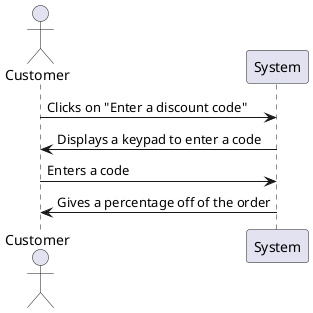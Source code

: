 @startuml
actor Customer
Customer -> System: Clicks on "Enter a discount code"
System -> Customer: Displays a keypad to enter a code
Customer -> System: Enters a code
System -> Customer: Gives a percentage off of the order
@enduml
